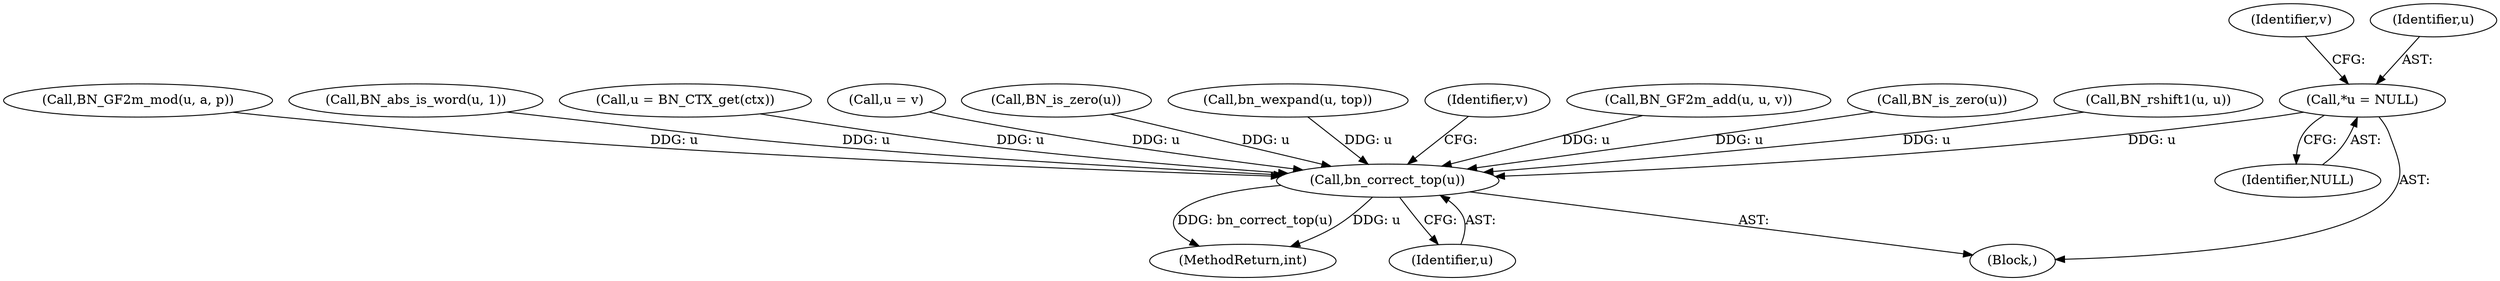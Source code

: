 digraph "0_openssl_4924b37ee01f71ae19c94a8934b80eeb2f677932@pointer" {
"1000115" [label="(Call,*u = NULL)"];
"1000648" [label="(Call,bn_correct_top(u))"];
"1000167" [label="(Call,BN_GF2m_mod(u, a, p))"];
"1000592" [label="(Call,BN_abs_is_word(u, 1))"];
"1000108" [label="(Block,)"];
"1000151" [label="(Call,u = BN_CTX_get(ctx))"];
"1000465" [label="(Call,u = v)"];
"1000655" [label="(MethodReturn,int)"];
"1000565" [label="(Call,BN_is_zero(u))"];
"1000210" [label="(Call,bn_wexpand(u, top))"];
"1000120" [label="(Identifier,v)"];
"1000116" [label="(Identifier,u)"];
"1000651" [label="(Identifier,v)"];
"1000623" [label="(Call,BN_GF2m_add(u, u, v))"];
"1000649" [label="(Identifier,u)"];
"1000648" [label="(Call,bn_correct_top(u))"];
"1000115" [label="(Call,*u = NULL)"];
"1000173" [label="(Call,BN_is_zero(u))"];
"1000570" [label="(Call,BN_rshift1(u, u))"];
"1000117" [label="(Identifier,NULL)"];
"1000115" -> "1000108"  [label="AST: "];
"1000115" -> "1000117"  [label="CFG: "];
"1000116" -> "1000115"  [label="AST: "];
"1000117" -> "1000115"  [label="AST: "];
"1000120" -> "1000115"  [label="CFG: "];
"1000115" -> "1000648"  [label="DDG: u"];
"1000648" -> "1000108"  [label="AST: "];
"1000648" -> "1000649"  [label="CFG: "];
"1000649" -> "1000648"  [label="AST: "];
"1000651" -> "1000648"  [label="CFG: "];
"1000648" -> "1000655"  [label="DDG: bn_correct_top(u)"];
"1000648" -> "1000655"  [label="DDG: u"];
"1000167" -> "1000648"  [label="DDG: u"];
"1000570" -> "1000648"  [label="DDG: u"];
"1000565" -> "1000648"  [label="DDG: u"];
"1000210" -> "1000648"  [label="DDG: u"];
"1000173" -> "1000648"  [label="DDG: u"];
"1000465" -> "1000648"  [label="DDG: u"];
"1000623" -> "1000648"  [label="DDG: u"];
"1000151" -> "1000648"  [label="DDG: u"];
"1000592" -> "1000648"  [label="DDG: u"];
}
